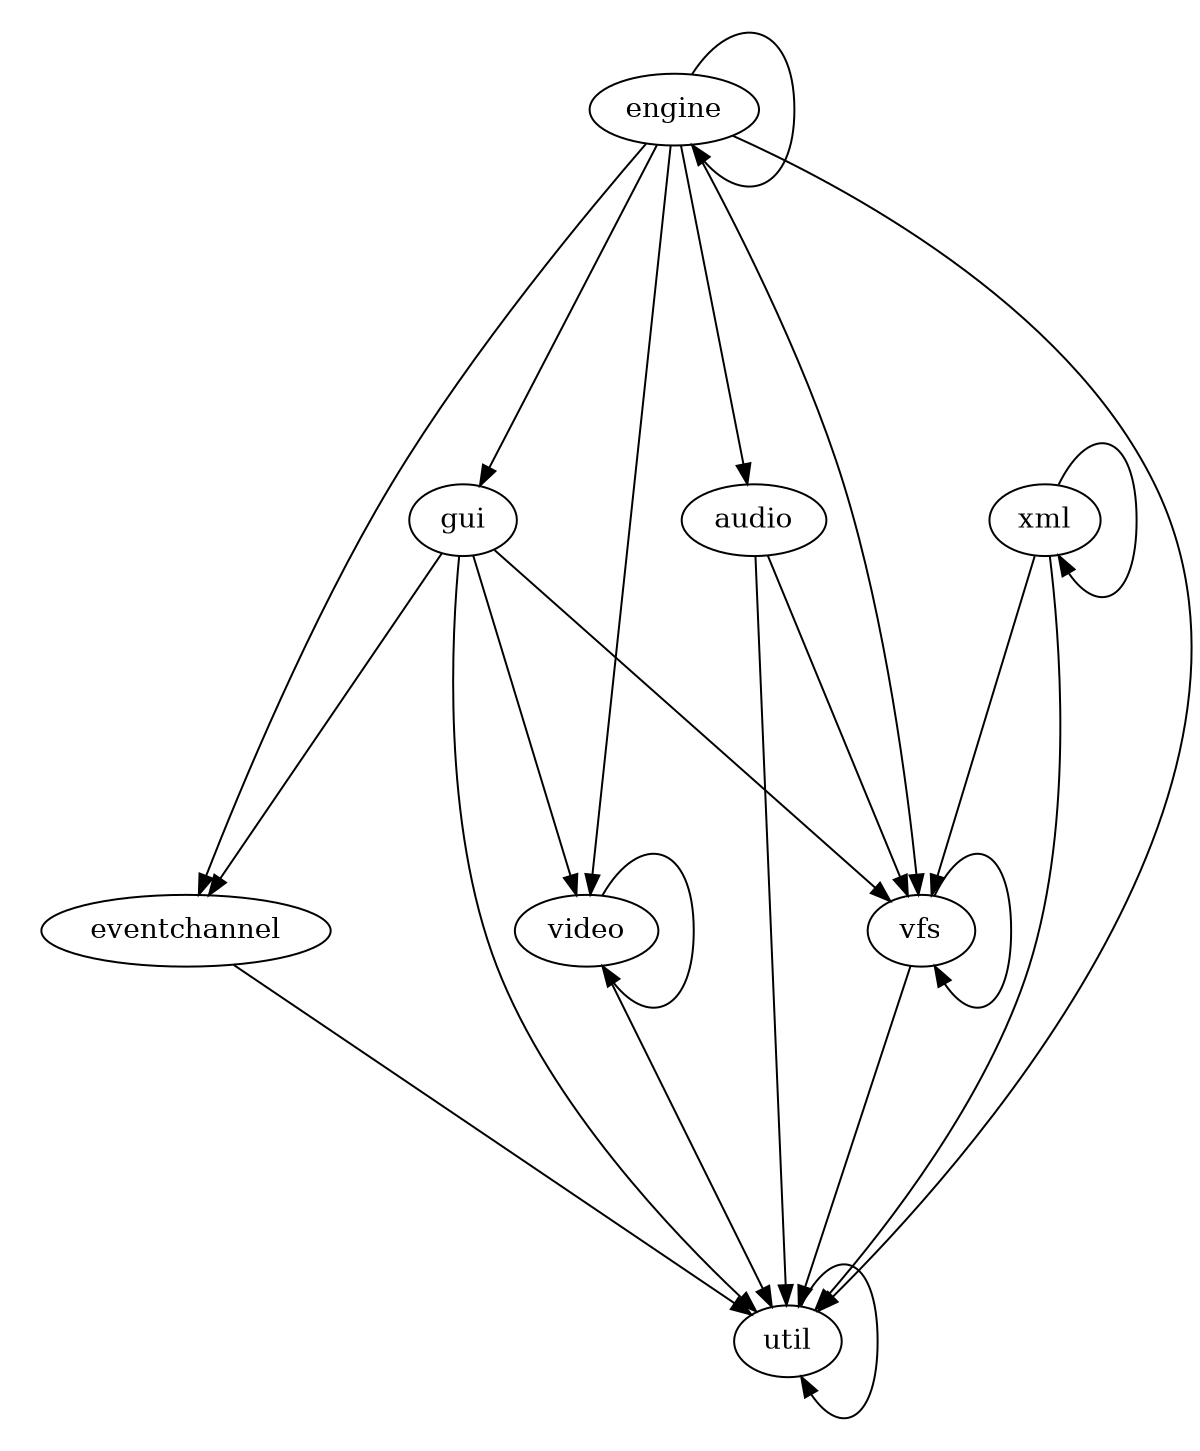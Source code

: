 digraph "source tree" {
    overlap=scale;
    size="8,10";
    ratio="fill";
    fontsize="16";
    fontname="Helvetica";
    clusterrank="local";
    "engine" -> "engine"
    "engine" -> "gui"
    "engine" -> "eventchannel"
    "engine" -> "util"
    "engine" -> "video"
    "engine" -> "audio"
    "engine" -> "vfs"
    "xml" -> "xml"
    "xml" -> "util"
    "xml" -> "vfs"
    "gui" -> "util"
    "gui" -> "video"
    "gui" -> "vfs"
    "gui" -> "eventchannel"
    "eventchannel" -> "util"
    "util" -> "util"
    "video" -> "util"
    "video" -> "video"
    "audio" -> "util"
    "audio" -> "vfs"
    "vfs" -> "util"
    "vfs" -> "vfs"
}